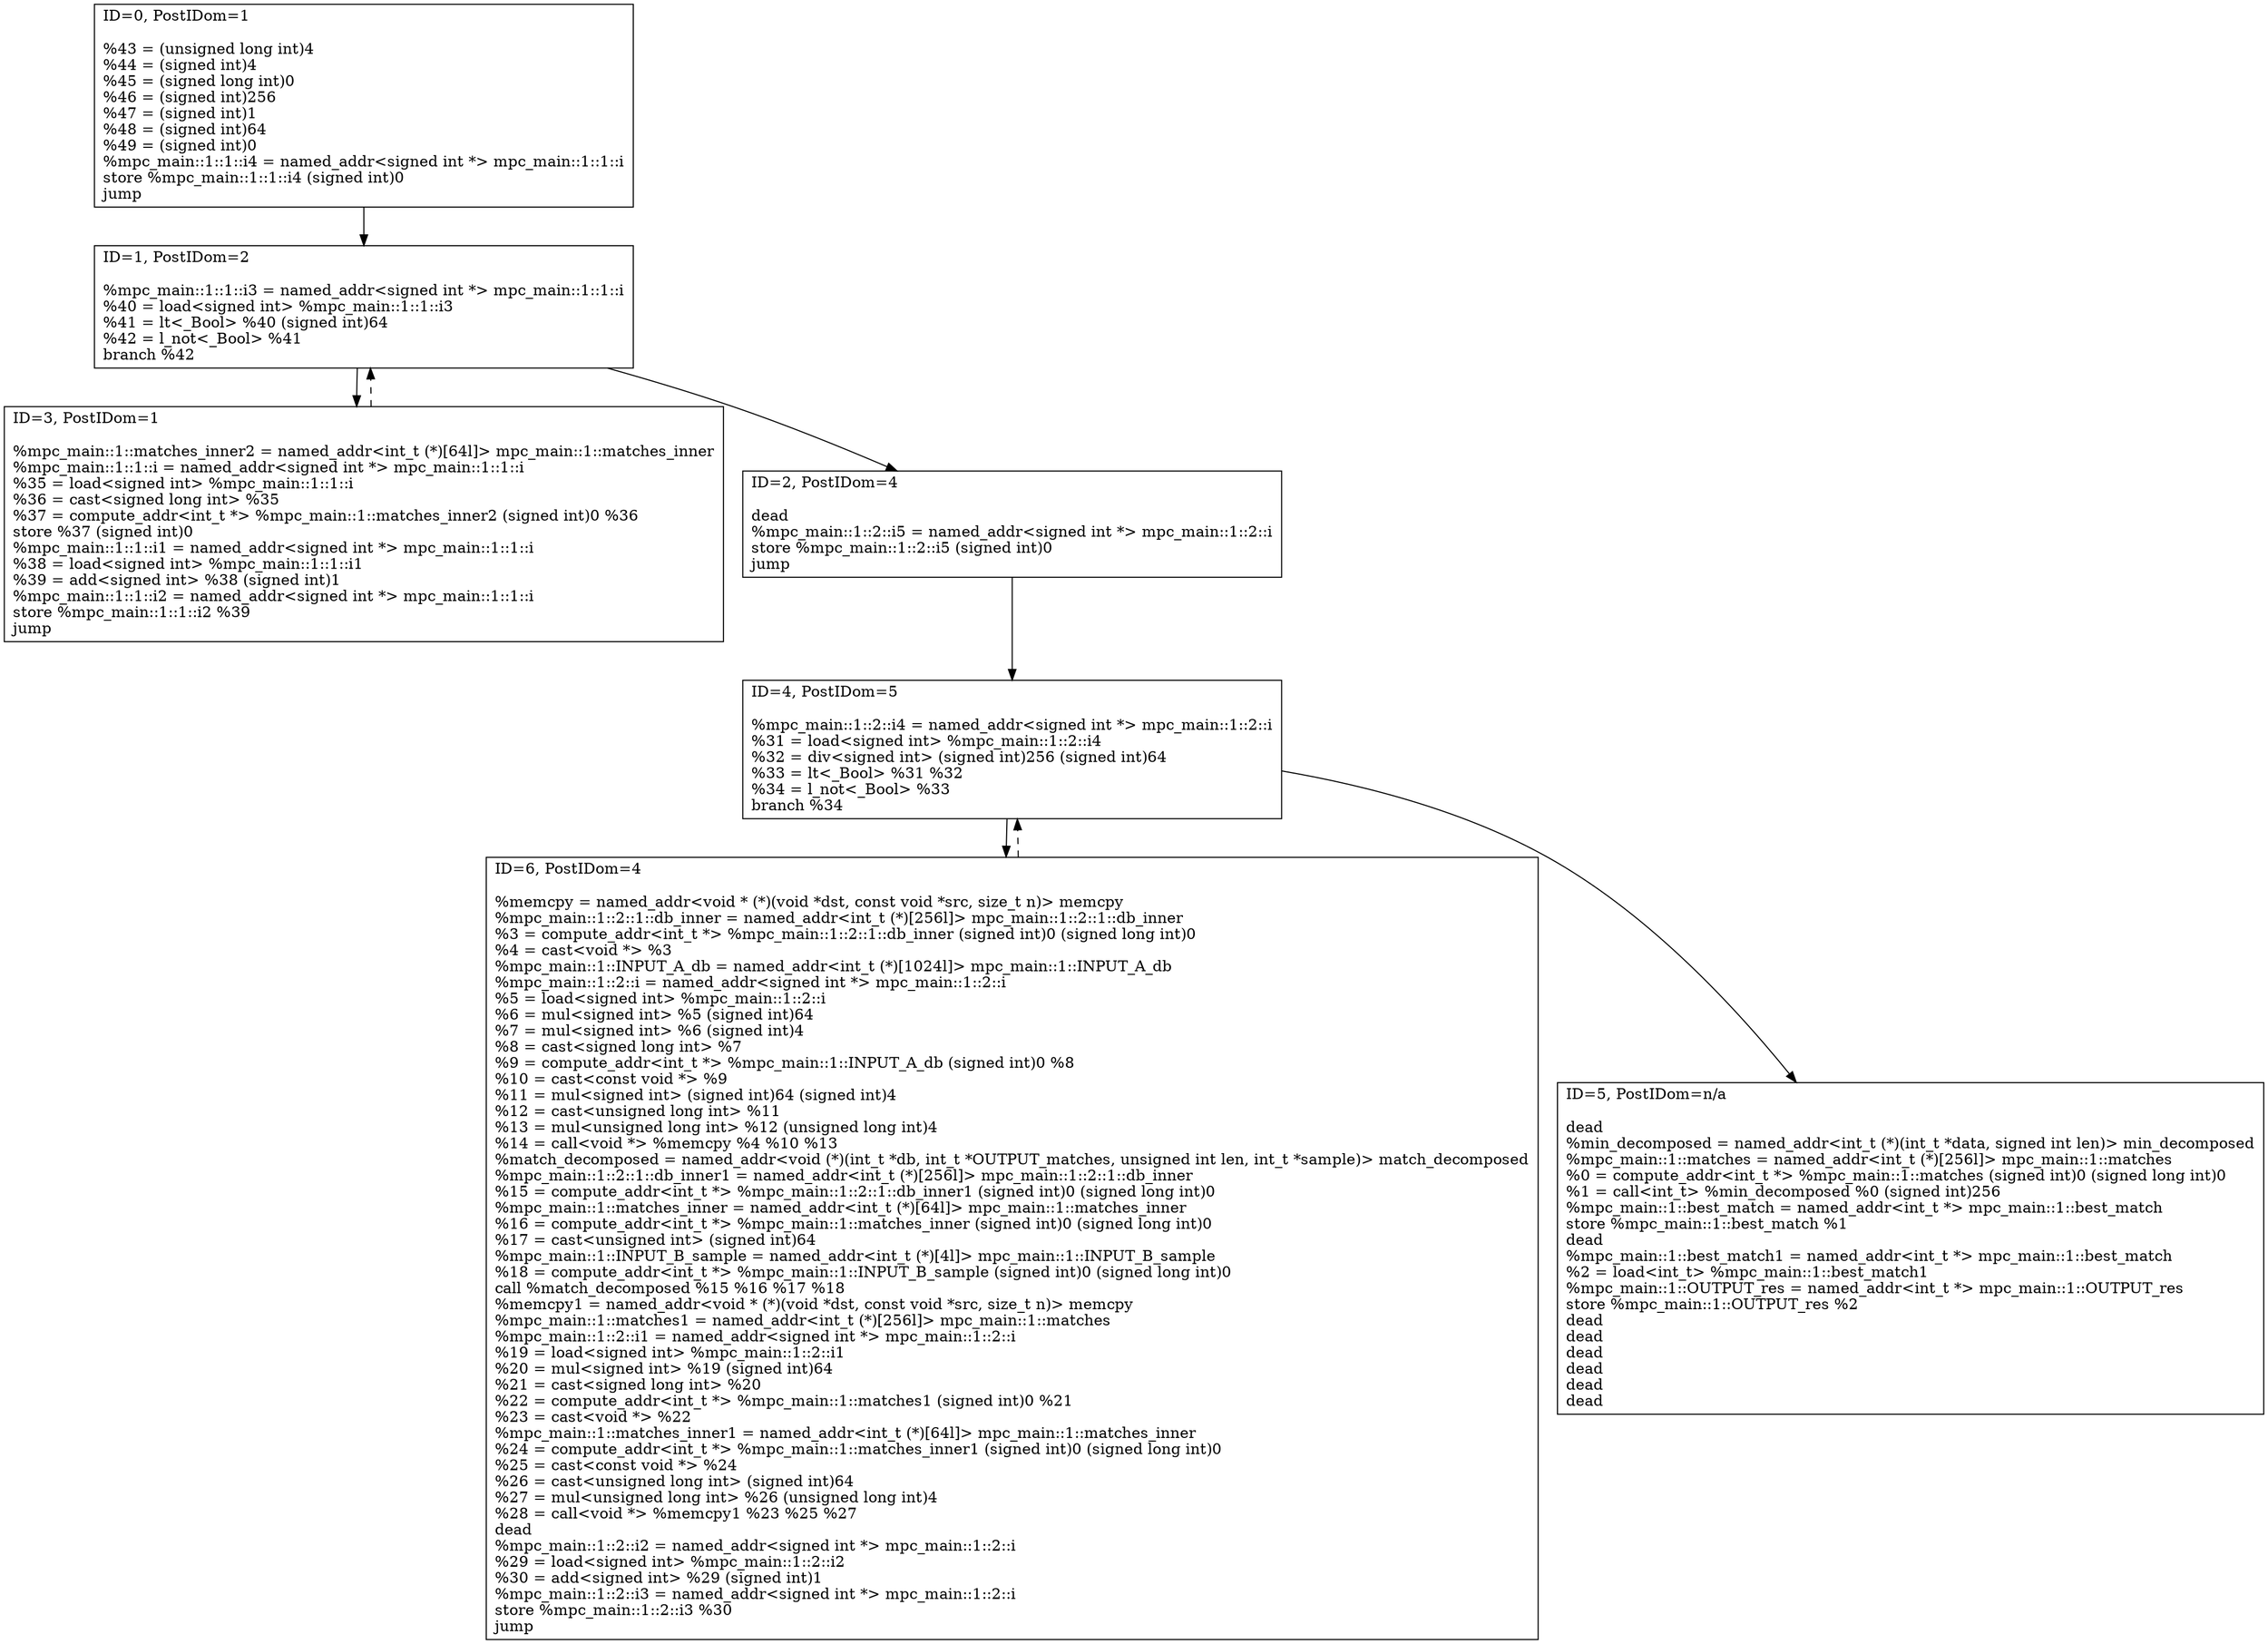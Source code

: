 digraph {
	5 [shape=box,label="ID=5, PostIDom=n/a\l\ldead\l%min_decomposed = named_addr<int_t (*)(int_t *data, signed int len)> min_decomposed\l%mpc_main::1::matches = named_addr<int_t (*)[256l]> mpc_main::1::matches\l%0 = compute_addr<int_t *> %mpc_main::1::matches (signed int)0 (signed long int)0\l%1 = call<int_t> %min_decomposed %0 (signed int)256\l%mpc_main::1::best_match = named_addr<int_t *> mpc_main::1::best_match\lstore %mpc_main::1::best_match %1\ldead\l%mpc_main::1::best_match1 = named_addr<int_t *> mpc_main::1::best_match\l%2 = load<int_t> %mpc_main::1::best_match1\l%mpc_main::1::OUTPUT_res = named_addr<int_t *> mpc_main::1::OUTPUT_res\lstore %mpc_main::1::OUTPUT_res %2\ldead\ldead\ldead\ldead\ldead\ldead\l"];
	6 [shape=box,label="ID=6, PostIDom=4\l\l%memcpy = named_addr<void * (*)(void *dst, const void *src, size_t n)> memcpy\l%mpc_main::1::2::1::db_inner = named_addr<int_t (*)[256l]> mpc_main::1::2::1::db_inner\l%3 = compute_addr<int_t *> %mpc_main::1::2::1::db_inner (signed int)0 (signed long int)0\l%4 = cast<void *> %3\l%mpc_main::1::INPUT_A_db = named_addr<int_t (*)[1024l]> mpc_main::1::INPUT_A_db\l%mpc_main::1::2::i = named_addr<signed int *> mpc_main::1::2::i\l%5 = load<signed int> %mpc_main::1::2::i\l%6 = mul<signed int> %5 (signed int)64\l%7 = mul<signed int> %6 (signed int)4\l%8 = cast<signed long int> %7\l%9 = compute_addr<int_t *> %mpc_main::1::INPUT_A_db (signed int)0 %8\l%10 = cast<const void *> %9\l%11 = mul<signed int> (signed int)64 (signed int)4\l%12 = cast<unsigned long int> %11\l%13 = mul<unsigned long int> %12 (unsigned long int)4\l%14 = call<void *> %memcpy %4 %10 %13\l%match_decomposed = named_addr<void (*)(int_t *db, int_t *OUTPUT_matches, unsigned int len, int_t *sample)> match_decomposed\l%mpc_main::1::2::1::db_inner1 = named_addr<int_t (*)[256l]> mpc_main::1::2::1::db_inner\l%15 = compute_addr<int_t *> %mpc_main::1::2::1::db_inner1 (signed int)0 (signed long int)0\l%mpc_main::1::matches_inner = named_addr<int_t (*)[64l]> mpc_main::1::matches_inner\l%16 = compute_addr<int_t *> %mpc_main::1::matches_inner (signed int)0 (signed long int)0\l%17 = cast<unsigned int> (signed int)64\l%mpc_main::1::INPUT_B_sample = named_addr<int_t (*)[4l]> mpc_main::1::INPUT_B_sample\l%18 = compute_addr<int_t *> %mpc_main::1::INPUT_B_sample (signed int)0 (signed long int)0\lcall %match_decomposed %15 %16 %17 %18\l%memcpy1 = named_addr<void * (*)(void *dst, const void *src, size_t n)> memcpy\l%mpc_main::1::matches1 = named_addr<int_t (*)[256l]> mpc_main::1::matches\l%mpc_main::1::2::i1 = named_addr<signed int *> mpc_main::1::2::i\l%19 = load<signed int> %mpc_main::1::2::i1\l%20 = mul<signed int> %19 (signed int)64\l%21 = cast<signed long int> %20\l%22 = compute_addr<int_t *> %mpc_main::1::matches1 (signed int)0 %21\l%23 = cast<void *> %22\l%mpc_main::1::matches_inner1 = named_addr<int_t (*)[64l]> mpc_main::1::matches_inner\l%24 = compute_addr<int_t *> %mpc_main::1::matches_inner1 (signed int)0 (signed long int)0\l%25 = cast<const void *> %24\l%26 = cast<unsigned long int> (signed int)64\l%27 = mul<unsigned long int> %26 (unsigned long int)4\l%28 = call<void *> %memcpy1 %23 %25 %27\ldead\l%mpc_main::1::2::i2 = named_addr<signed int *> mpc_main::1::2::i\l%29 = load<signed int> %mpc_main::1::2::i2\l%30 = add<signed int> %29 (signed int)1\l%mpc_main::1::2::i3 = named_addr<signed int *> mpc_main::1::2::i\lstore %mpc_main::1::2::i3 %30\ljump\l"];
	6 -> 4 [style=dashed];
	4 [shape=box,label="ID=4, PostIDom=5\l\l%mpc_main::1::2::i4 = named_addr<signed int *> mpc_main::1::2::i\l%31 = load<signed int> %mpc_main::1::2::i4\l%32 = div<signed int> (signed int)256 (signed int)64\l%33 = lt<_Bool> %31 %32\l%34 = l_not<_Bool> %33\lbranch %34\l"];
	4 -> 5;
	4 -> 6;
	2 [shape=box,label="ID=2, PostIDom=4\l\ldead\l%mpc_main::1::2::i5 = named_addr<signed int *> mpc_main::1::2::i\lstore %mpc_main::1::2::i5 (signed int)0\ljump\l"];
	2 -> 4;
	3 [shape=box,label="ID=3, PostIDom=1\l\l%mpc_main::1::matches_inner2 = named_addr<int_t (*)[64l]> mpc_main::1::matches_inner\l%mpc_main::1::1::i = named_addr<signed int *> mpc_main::1::1::i\l%35 = load<signed int> %mpc_main::1::1::i\l%36 = cast<signed long int> %35\l%37 = compute_addr<int_t *> %mpc_main::1::matches_inner2 (signed int)0 %36\lstore %37 (signed int)0\l%mpc_main::1::1::i1 = named_addr<signed int *> mpc_main::1::1::i\l%38 = load<signed int> %mpc_main::1::1::i1\l%39 = add<signed int> %38 (signed int)1\l%mpc_main::1::1::i2 = named_addr<signed int *> mpc_main::1::1::i\lstore %mpc_main::1::1::i2 %39\ljump\l"];
	3 -> 1 [style=dashed];
	1 [shape=box,label="ID=1, PostIDom=2\l\l%mpc_main::1::1::i3 = named_addr<signed int *> mpc_main::1::1::i\l%40 = load<signed int> %mpc_main::1::1::i3\l%41 = lt<_Bool> %40 (signed int)64\l%42 = l_not<_Bool> %41\lbranch %42\l"];
	1 -> 2;
	1 -> 3;
	0 [shape=box,label="ID=0, PostIDom=1\l\l%43 = (unsigned long int)4\l%44 = (signed int)4\l%45 = (signed long int)0\l%46 = (signed int)256\l%47 = (signed int)1\l%48 = (signed int)64\l%49 = (signed int)0\l%mpc_main::1::1::i4 = named_addr<signed int *> mpc_main::1::1::i\lstore %mpc_main::1::1::i4 (signed int)0\ljump\l"];
	0 -> 1;
}
